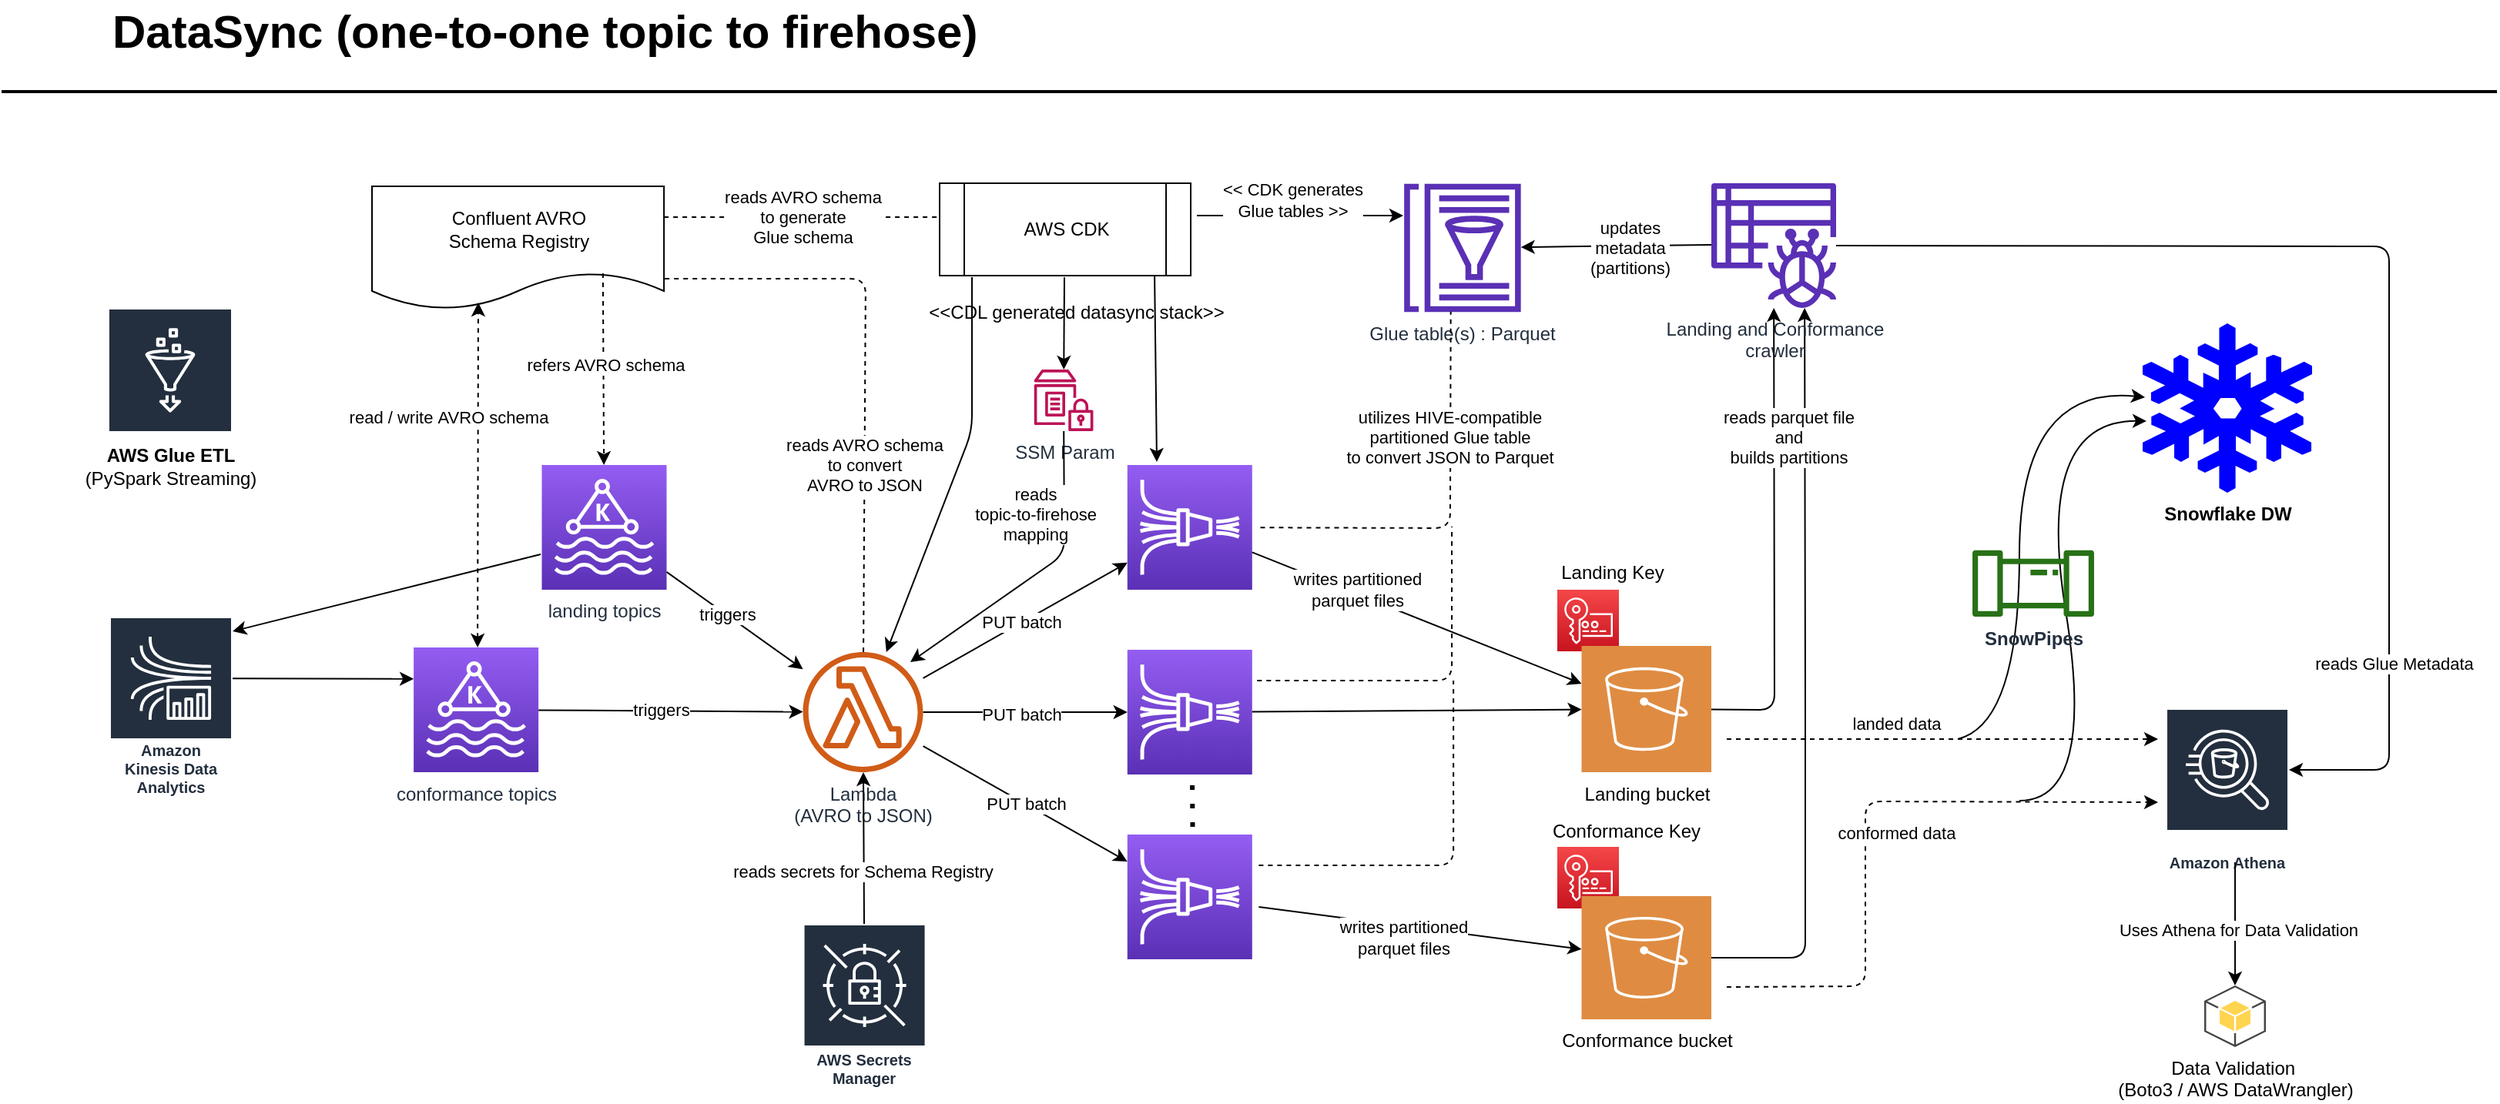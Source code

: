 <mxfile version="14.1.3" type="device"><diagram id="Ht1M8jgEwFfnCIfOTk4-" name="original (one-to-one)"><mxGraphModel dx="1976" dy="500" grid="1" gridSize="10" guides="1" tooltips="1" connect="1" arrows="1" fold="1" page="1" pageScale="1" pageWidth="1169" pageHeight="827" math="0" shadow="0"><root><mxCell id="0"/><mxCell id="1" parent="0"/><mxCell id="JS934-HmC8TMMNrwpRK_-74" value="" style="curved=1;endArrow=classic;html=1;entryX=0.023;entryY=0.577;entryDx=0;entryDy=0;entryPerimeter=0;" edge="1" parent="1" target="JS934-HmC8TMMNrwpRK_-72"><mxGeometry width="50" height="50" relative="1" as="geometry"><mxPoint x="1120" y="600" as="sourcePoint"/><mxPoint x="1170" y="550" as="targetPoint"/><Array as="points"><mxPoint x="1170" y="600"/><mxPoint x="1130" y="353"/></Array></mxGeometry></mxCell><mxCell id="JS934-HmC8TMMNrwpRK_-73" value="" style="curved=1;endArrow=classic;html=1;entryX=0.014;entryY=0.436;entryDx=0;entryDy=0;entryPerimeter=0;" edge="1" parent="1" target="JS934-HmC8TMMNrwpRK_-72"><mxGeometry width="50" height="50" relative="1" as="geometry"><mxPoint x="1080" y="560" as="sourcePoint"/><mxPoint x="1195" y="331" as="targetPoint"/><Array as="points"><mxPoint x="1120" y="550"/><mxPoint x="1120" y="330"/></Array></mxGeometry></mxCell><mxCell id="JS934-HmC8TMMNrwpRK_-63" value="" style="endArrow=classic;html=1;" edge="1" parent="1" source="JS934-HmC8TMMNrwpRK_-31"><mxGeometry width="50" height="50" relative="1" as="geometry"><mxPoint x="940" y="540.753" as="sourcePoint"/><mxPoint x="980.567" y="280" as="targetPoint"/><Array as="points"><mxPoint x="981" y="702"/><mxPoint x="981" y="541"/></Array></mxGeometry></mxCell><mxCell id="-QjtrjUzRDEMRZ5MF8oH-47" value="DataSync (one-to-one topic to firehose)&lt;br&gt;" style="text;html=1;resizable=0;points=[];autosize=1;align=left;verticalAlign=top;spacingTop=-4;fontSize=30;fontStyle=1" parent="1" vertex="1"><mxGeometry x="-120" y="80" width="580" height="40" as="geometry"/></mxCell><mxCell id="SCVMTBWpLvtzJIhz15lM-1" value="" style="line;strokeWidth=2;html=1;fontSize=14;" parent="1" vertex="1"><mxGeometry x="-190" y="134.5" width="1620" height="10" as="geometry"/></mxCell><mxCell id="JS934-HmC8TMMNrwpRK_-50" value="Amazon Athena" style="outlineConnect=0;fontColor=#232F3E;gradientColor=none;strokeColor=#ffffff;fillColor=#232F3E;dashed=0;verticalLabelPosition=middle;verticalAlign=bottom;align=center;html=1;whiteSpace=wrap;fontSize=10;fontStyle=1;spacing=3;shape=mxgraph.aws4.productIcon;prIcon=mxgraph.aws4.athena;" vertex="1" parent="1"><mxGeometry x="1215" y="540" width="80" height="110" as="geometry"/></mxCell><mxCell id="JS934-HmC8TMMNrwpRK_-51" value="Landing and Conformance &lt;br&gt;crawler" style="outlineConnect=0;fontColor=#232F3E;gradientColor=none;fillColor=#5A30B5;strokeColor=none;dashed=0;verticalLabelPosition=bottom;verticalAlign=top;align=center;html=1;fontSize=12;fontStyle=0;aspect=fixed;pointerEvents=1;shape=mxgraph.aws4.glue_crawlers;" vertex="1" parent="1"><mxGeometry x="920" y="199" width="81" height="81" as="geometry"/></mxCell><mxCell id="JS934-HmC8TMMNrwpRK_-57" value="Amazon Kinesis Data Analytics" style="outlineConnect=0;fontColor=#232F3E;gradientColor=none;strokeColor=#ffffff;fillColor=#232F3E;dashed=0;verticalLabelPosition=middle;verticalAlign=bottom;align=center;html=1;whiteSpace=wrap;fontSize=10;fontStyle=1;spacing=3;shape=mxgraph.aws4.productIcon;prIcon=mxgraph.aws4.kinesis_data_analytics;" vertex="1" parent="1"><mxGeometry x="-120" y="480.5" width="80" height="120" as="geometry"/></mxCell><mxCell id="JS934-HmC8TMMNrwpRK_-2" value="Confluent AVRO&lt;br&gt;Schema Registry" style="shape=document;whiteSpace=wrap;html=1;boundedLbl=1;" vertex="1" parent="1"><mxGeometry x="50.5" y="201" width="189.549" height="80" as="geometry"/></mxCell><mxCell id="JS934-HmC8TMMNrwpRK_-3" value="Lambda&lt;br&gt;(AVRO to JSON)" style="outlineConnect=0;fontColor=#232F3E;gradientColor=none;fillColor=#D05C17;strokeColor=none;dashed=0;verticalLabelPosition=bottom;verticalAlign=top;align=center;html=1;fontSize=12;fontStyle=0;aspect=fixed;pointerEvents=1;shape=mxgraph.aws4.lambda_function;" vertex="1" parent="1"><mxGeometry x="330.293" y="503.5" width="78" height="78" as="geometry"/></mxCell><mxCell id="JS934-HmC8TMMNrwpRK_-4" value="landing topics" style="outlineConnect=0;fontColor=#232F3E;gradientColor=#945DF2;gradientDirection=north;fillColor=#5A30B5;strokeColor=#ffffff;dashed=0;verticalLabelPosition=bottom;verticalAlign=top;align=center;html=1;fontSize=12;fontStyle=0;aspect=fixed;shape=mxgraph.aws4.resourceIcon;resIcon=mxgraph.aws4.managed_streaming_for_kafka;" vertex="1" parent="1"><mxGeometry x="160.752" y="382" width="81" height="81" as="geometry"/></mxCell><mxCell id="JS934-HmC8TMMNrwpRK_-6" value="" style="outlineConnect=0;fontColor=#232F3E;gradientColor=#945DF2;gradientDirection=north;fillColor=#5A30B5;strokeColor=#ffffff;dashed=0;verticalLabelPosition=bottom;verticalAlign=top;align=center;html=1;fontSize=12;fontStyle=0;aspect=fixed;shape=mxgraph.aws4.resourceIcon;resIcon=mxgraph.aws4.kinesis_data_firehose;" vertex="1" parent="1"><mxGeometry x="540.902" y="382" width="81" height="81" as="geometry"/></mxCell><mxCell id="JS934-HmC8TMMNrwpRK_-7" value="" style="outlineConnect=0;fontColor=#232F3E;gradientColor=#945DF2;gradientDirection=north;fillColor=#5A30B5;strokeColor=#ffffff;dashed=0;verticalLabelPosition=bottom;verticalAlign=top;align=center;html=1;fontSize=12;fontStyle=0;aspect=fixed;shape=mxgraph.aws4.resourceIcon;resIcon=mxgraph.aws4.kinesis_data_firehose;" vertex="1" parent="1"><mxGeometry x="540.902" y="502" width="81" height="81" as="geometry"/></mxCell><mxCell id="JS934-HmC8TMMNrwpRK_-8" value="" style="outlineConnect=0;fontColor=#232F3E;gradientColor=#945DF2;gradientDirection=north;fillColor=#5A30B5;strokeColor=#ffffff;dashed=0;verticalLabelPosition=bottom;verticalAlign=top;align=center;html=1;fontSize=12;fontStyle=0;aspect=fixed;shape=mxgraph.aws4.resourceIcon;resIcon=mxgraph.aws4.kinesis_data_firehose;" vertex="1" parent="1"><mxGeometry x="540.902" y="622" width="81" height="81" as="geometry"/></mxCell><mxCell id="JS934-HmC8TMMNrwpRK_-9" value="conformance topics" style="outlineConnect=0;fontColor=#232F3E;gradientColor=#945DF2;gradientDirection=north;fillColor=#5A30B5;strokeColor=#ffffff;dashed=0;verticalLabelPosition=bottom;verticalAlign=top;align=center;html=1;fontSize=12;fontStyle=0;aspect=fixed;shape=mxgraph.aws4.resourceIcon;resIcon=mxgraph.aws4.managed_streaming_for_kafka;" vertex="1" parent="1"><mxGeometry x="77.561" y="500.5" width="81" height="81" as="geometry"/></mxCell><mxCell id="JS934-HmC8TMMNrwpRK_-10" value="" style="endArrow=classic;html=1;" edge="1" parent="1" source="JS934-HmC8TMMNrwpRK_-4" target="JS934-HmC8TMMNrwpRK_-3"><mxGeometry x="56.5" y="199" width="50" height="50" as="geometry"><mxPoint x="382.945" y="412" as="sourcePoint"/><mxPoint x="435.598" y="362" as="targetPoint"/></mxGeometry></mxCell><mxCell id="JS934-HmC8TMMNrwpRK_-42" value="triggers" style="edgeLabel;html=1;align=center;verticalAlign=middle;resizable=0;points=[];" vertex="1" connectable="0" parent="JS934-HmC8TMMNrwpRK_-10"><mxGeometry x="-0.107" relative="1" as="geometry"><mxPoint y="-1" as="offset"/></mxGeometry></mxCell><mxCell id="JS934-HmC8TMMNrwpRK_-11" value="" style="endArrow=classic;html=1;" edge="1" parent="1" source="JS934-HmC8TMMNrwpRK_-9" target="JS934-HmC8TMMNrwpRK_-3"><mxGeometry x="56.5" y="199" width="50" height="50" as="geometry"><mxPoint x="214.457" y="572" as="sourcePoint"/><mxPoint x="267.11" y="522" as="targetPoint"/></mxGeometry></mxCell><mxCell id="JS934-HmC8TMMNrwpRK_-41" value="triggers" style="edgeLabel;html=1;align=center;verticalAlign=middle;resizable=0;points=[];" vertex="1" connectable="0" parent="JS934-HmC8TMMNrwpRK_-11"><mxGeometry x="-0.082" y="-3" relative="1" as="geometry"><mxPoint y="-4.21" as="offset"/></mxGeometry></mxCell><mxCell id="JS934-HmC8TMMNrwpRK_-12" value="" style="endArrow=classic;dashed=1;html=1;exitX=0.791;exitY=0.706;exitDx=0;exitDy=0;exitPerimeter=0;" edge="1" parent="1" source="JS934-HmC8TMMNrwpRK_-2" target="JS934-HmC8TMMNrwpRK_-4"><mxGeometry x="56.5" y="199" width="50" height="50" as="geometry"><mxPoint x="200" y="280" as="sourcePoint"/><mxPoint x="382.945" y="412" as="targetPoint"/></mxGeometry></mxCell><mxCell id="JS934-HmC8TMMNrwpRK_-55" value="refers AVRO schema" style="edgeLabel;html=1;align=center;verticalAlign=middle;resizable=0;points=[];" vertex="1" connectable="0" parent="JS934-HmC8TMMNrwpRK_-12"><mxGeometry x="-0.137" y="2" relative="1" as="geometry"><mxPoint x="-1.13" y="6.02" as="offset"/></mxGeometry></mxCell><mxCell id="JS934-HmC8TMMNrwpRK_-14" value="" style="endArrow=none;dashed=1;html=1;entryX=1;entryY=0.75;entryDx=0;entryDy=0;" edge="1" parent="1" source="JS934-HmC8TMMNrwpRK_-3" target="JS934-HmC8TMMNrwpRK_-2"><mxGeometry x="56.5" y="199" width="50" height="50" as="geometry"><mxPoint x="351.354" y="412" as="sourcePoint"/><mxPoint x="249.208" y="282" as="targetPoint"/><Array as="points"><mxPoint x="371" y="261"/></Array></mxGeometry></mxCell><mxCell id="JS934-HmC8TMMNrwpRK_-40" value="reads AVRO schema&lt;br&gt;to convert &lt;br&gt;AVRO to JSON" style="edgeLabel;html=1;align=center;verticalAlign=middle;resizable=0;points=[];" vertex="1" connectable="0" parent="JS934-HmC8TMMNrwpRK_-14"><mxGeometry x="-0.324" y="-2" relative="1" as="geometry"><mxPoint x="-3" y="4.49" as="offset"/></mxGeometry></mxCell><mxCell id="JS934-HmC8TMMNrwpRK_-15" value="" style="endArrow=classic;html=1;" edge="1" parent="1" source="JS934-HmC8TMMNrwpRK_-3" target="JS934-HmC8TMMNrwpRK_-6"><mxGeometry x="56.5" y="199" width="50" height="50" as="geometry"><mxPoint x="372.415" y="472" as="sourcePoint"/><mxPoint x="425.067" y="422" as="targetPoint"/></mxGeometry></mxCell><mxCell id="JS934-HmC8TMMNrwpRK_-45" value="PUT batch" style="edgeLabel;html=1;align=center;verticalAlign=middle;resizable=0;points=[];" vertex="1" connectable="0" parent="JS934-HmC8TMMNrwpRK_-15"><mxGeometry x="-0.033" y="1" relative="1" as="geometry"><mxPoint as="offset"/></mxGeometry></mxCell><mxCell id="JS934-HmC8TMMNrwpRK_-16" value="" style="endArrow=classic;html=1;" edge="1" parent="1" source="JS934-HmC8TMMNrwpRK_-3" target="JS934-HmC8TMMNrwpRK_-7"><mxGeometry x="56.5" y="199" width="50" height="50" as="geometry"><mxPoint x="422.961" y="448.468" as="sourcePoint"/><mxPoint x="551.433" y="376.418" as="targetPoint"/></mxGeometry></mxCell><mxCell id="JS934-HmC8TMMNrwpRK_-46" value="PUT batch" style="edgeLabel;html=1;align=center;verticalAlign=middle;resizable=0;points=[];" vertex="1" connectable="0" parent="JS934-HmC8TMMNrwpRK_-16"><mxGeometry x="-0.039" y="-1" relative="1" as="geometry"><mxPoint as="offset"/></mxGeometry></mxCell><mxCell id="JS934-HmC8TMMNrwpRK_-17" value="" style="endArrow=none;dashed=1;html=1;dashPattern=1 3;strokeWidth=3;" edge="1" parent="1"><mxGeometry x="56.5" y="199" width="50" height="50" as="geometry"><mxPoint x="583.248" y="617" as="sourcePoint"/><mxPoint x="583.024" y="587" as="targetPoint"/></mxGeometry></mxCell><mxCell id="JS934-HmC8TMMNrwpRK_-18" value="PUT batch" style="endArrow=classic;html=1;" edge="1" parent="1" source="JS934-HmC8TMMNrwpRK_-3" target="JS934-HmC8TMMNrwpRK_-8"><mxGeometry x="56.5" y="199" width="50" height="50" as="geometry"><mxPoint x="422.961" y="471.5" as="sourcePoint"/><mxPoint x="551.433" y="471.5" as="targetPoint"/></mxGeometry></mxCell><mxCell id="JS934-HmC8TMMNrwpRK_-19" value="Glue table(s) : Parquet" style="outlineConnect=0;fontColor=#232F3E;gradientColor=none;fillColor=#5A30B5;strokeColor=none;dashed=0;verticalLabelPosition=bottom;verticalAlign=top;align=center;html=1;fontSize=12;fontStyle=0;aspect=fixed;pointerEvents=1;shape=mxgraph.aws4.glue_data_catalog;" vertex="1" parent="1"><mxGeometry x="720.0" y="199.34" width="76.92" height="83.33" as="geometry"/></mxCell><mxCell id="JS934-HmC8TMMNrwpRK_-20" value="AWS CDK" style="shape=process;whiteSpace=wrap;html=1;backgroundOutline=1;" vertex="1" parent="1"><mxGeometry x="419" y="199" width="163.02" height="60" as="geometry"/></mxCell><mxCell id="JS934-HmC8TMMNrwpRK_-24" value="" style="endArrow=classic;html=1;" edge="1" parent="1"><mxGeometry x="59.5" y="199" width="50" height="50" as="geometry"><mxPoint x="586" y="220" as="sourcePoint"/><mxPoint x="720" y="220" as="targetPoint"/></mxGeometry></mxCell><mxCell id="JS934-HmC8TMMNrwpRK_-25" value="&amp;lt;&amp;lt; CDK generates &lt;br&gt;Glue tables &amp;gt;&amp;gt;" style="edgeLabel;html=1;align=center;verticalAlign=middle;resizable=0;points=[];" vertex="1" connectable="0" parent="JS934-HmC8TMMNrwpRK_-24"><mxGeometry x="-0.076" y="-2" relative="1" as="geometry"><mxPoint y="-12" as="offset"/></mxGeometry></mxCell><mxCell id="JS934-HmC8TMMNrwpRK_-26" value="reads AVRO schema &lt;br&gt;to generate &lt;br&gt;Glue schema" style="endArrow=none;dashed=1;html=1;exitX=1;exitY=0.25;exitDx=0;exitDy=0;entryX=0;entryY=0.367;entryDx=0;entryDy=0;entryPerimeter=0;" edge="1" parent="1" source="JS934-HmC8TMMNrwpRK_-2" target="JS934-HmC8TMMNrwpRK_-20"><mxGeometry x="56.5" y="199" width="50" height="50" as="geometry"><mxPoint x="309.232" y="282" as="sourcePoint"/><mxPoint x="361.884" y="232" as="targetPoint"/></mxGeometry></mxCell><mxCell id="JS934-HmC8TMMNrwpRK_-33" value="" style="endArrow=classic;html=1;" edge="1" parent="1" source="JS934-HmC8TMMNrwpRK_-6"><mxGeometry x="56.5" y="199" width="50" height="50" as="geometry"><mxPoint x="422.961" y="529.274" as="sourcePoint"/><mxPoint x="835.756" y="524" as="targetPoint"/></mxGeometry></mxCell><mxCell id="JS934-HmC8TMMNrwpRK_-47" value="writes partitioned &lt;br&gt;parquet files" style="edgeLabel;html=1;align=center;verticalAlign=middle;resizable=0;points=[];" vertex="1" connectable="0" parent="JS934-HmC8TMMNrwpRK_-33"><mxGeometry x="-0.159" y="3" relative="1" as="geometry"><mxPoint x="-23.11" y="-8.83" as="offset"/></mxGeometry></mxCell><mxCell id="JS934-HmC8TMMNrwpRK_-34" value="" style="endArrow=classic;html=1;" edge="1" parent="1" source="JS934-HmC8TMMNrwpRK_-7" target="JS934-HmC8TMMNrwpRK_-32"><mxGeometry x="56.5" y="199" width="50" height="50" as="geometry"><mxPoint x="636.73" y="449.598" as="sourcePoint"/><mxPoint x="825.226" y="521" as="targetPoint"/></mxGeometry></mxCell><mxCell id="JS934-HmC8TMMNrwpRK_-35" value="" style="endArrow=classic;html=1;" edge="1" parent="1" target="JS934-HmC8TMMNrwpRK_-31"><mxGeometry x="56.5" y="199" width="50" height="50" as="geometry"><mxPoint x="626.199" y="669" as="sourcePoint"/><mxPoint x="846.287" y="534" as="targetPoint"/></mxGeometry></mxCell><mxCell id="JS934-HmC8TMMNrwpRK_-49" value="writes partitioned&lt;br&gt;parquet files" style="edgeLabel;html=1;align=center;verticalAlign=middle;resizable=0;points=[];" vertex="1" connectable="0" parent="JS934-HmC8TMMNrwpRK_-35"><mxGeometry x="-0.269" y="2" relative="1" as="geometry"><mxPoint x="17.19" y="11.97" as="offset"/></mxGeometry></mxCell><mxCell id="JS934-HmC8TMMNrwpRK_-36" value="" style="endArrow=none;dashed=1;html=1;" edge="1" parent="1"><mxGeometry x="56.5" y="199" width="50" height="50" as="geometry"><mxPoint x="627.252" y="422.629" as="sourcePoint"/><mxPoint x="750.833" y="282.33" as="targetPoint"/><Array as="points"><mxPoint x="750.459" y="423"/></Array></mxGeometry></mxCell><mxCell id="JS934-HmC8TMMNrwpRK_-39" value="utilizes HIVE-compatible&lt;br&gt;partitioned Glue table &lt;br&gt;to convert JSON to Parquet" style="edgeLabel;html=1;align=center;verticalAlign=middle;resizable=0;points=[];" vertex="1" connectable="0" parent="JS934-HmC8TMMNrwpRK_-36"><mxGeometry x="0.354" y="2" relative="1" as="geometry"><mxPoint x="1.32" y="-4" as="offset"/></mxGeometry></mxCell><mxCell id="JS934-HmC8TMMNrwpRK_-37" value="" style="endArrow=none;dashed=1;html=1;" edge="1" parent="1"><mxGeometry x="56.5" y="199" width="50" height="50" as="geometry"><mxPoint x="625.146" y="522" as="sourcePoint"/><mxPoint x="751.512" y="422" as="targetPoint"/><Array as="points"><mxPoint x="751.512" y="522"/></Array></mxGeometry></mxCell><mxCell id="JS934-HmC8TMMNrwpRK_-38" value="" style="endArrow=none;dashed=1;html=1;" edge="1" parent="1"><mxGeometry x="56.5" y="199" width="50" height="50" as="geometry"><mxPoint x="626.199" y="642" as="sourcePoint"/><mxPoint x="752.565" y="522" as="targetPoint"/><Array as="points"><mxPoint x="752.565" y="642"/></Array></mxGeometry></mxCell><mxCell id="JS934-HmC8TMMNrwpRK_-54" value="" style="endArrow=classic;startArrow=classic;dashed=1;html=1;entryX=0.364;entryY=0.944;entryDx=0;entryDy=0;entryPerimeter=0;" edge="1" parent="1" target="JS934-HmC8TMMNrwpRK_-2"><mxGeometry x="56.5" y="199" width="50" height="50" as="geometry"><mxPoint x="119.051" y="500.5" as="sourcePoint"/><mxPoint x="119" y="300" as="targetPoint"/></mxGeometry></mxCell><mxCell id="JS934-HmC8TMMNrwpRK_-56" value="read / write&amp;nbsp;AVRO schema" style="edgeLabel;html=1;align=center;verticalAlign=middle;resizable=0;points=[];" vertex="1" connectable="0" parent="JS934-HmC8TMMNrwpRK_-54"><mxGeometry x="-0.157" y="3" relative="1" as="geometry"><mxPoint x="-16.03" y="-55.5" as="offset"/></mxGeometry></mxCell><mxCell id="JS934-HmC8TMMNrwpRK_-58" value="" style="endArrow=classic;html=1;entryX=1;entryY=0.079;entryDx=0;entryDy=0;entryPerimeter=0;" edge="1" parent="1" target="JS934-HmC8TMMNrwpRK_-57"><mxGeometry width="50" height="50" relative="1" as="geometry"><mxPoint x="160" y="440" as="sourcePoint"/><mxPoint x="-40" y="380" as="targetPoint"/></mxGeometry></mxCell><mxCell id="JS934-HmC8TMMNrwpRK_-61" value="" style="endArrow=classic;html=1;" edge="1" parent="1"><mxGeometry width="50" height="50" relative="1" as="geometry"><mxPoint x="-40" y="520.601" as="sourcePoint"/><mxPoint x="77.561" y="520.898" as="targetPoint"/></mxGeometry></mxCell><mxCell id="JS934-HmC8TMMNrwpRK_-62" value="" style="endArrow=classic;html=1;" edge="1" parent="1" source="JS934-HmC8TMMNrwpRK_-32" target="JS934-HmC8TMMNrwpRK_-51"><mxGeometry width="50" height="50" relative="1" as="geometry"><mxPoint x="930" y="470" as="sourcePoint"/><mxPoint x="980" y="420" as="targetPoint"/><Array as="points"><mxPoint x="961" y="541"/></Array></mxGeometry></mxCell><mxCell id="JS934-HmC8TMMNrwpRK_-64" value="reads parquet file &lt;br&gt;and &lt;br&gt;builds partitions" style="edgeLabel;html=1;align=center;verticalAlign=middle;resizable=0;points=[];" vertex="1" connectable="0" parent="JS934-HmC8TMMNrwpRK_-62"><mxGeometry x="0.444" y="-3" relative="1" as="geometry"><mxPoint x="6.29" as="offset"/></mxGeometry></mxCell><mxCell id="JS934-HmC8TMMNrwpRK_-65" value="" style="endArrow=classic;html=1;" edge="1" parent="1" target="JS934-HmC8TMMNrwpRK_-19"><mxGeometry width="50" height="50" relative="1" as="geometry"><mxPoint x="920" y="239" as="sourcePoint"/><mxPoint x="786.182" y="239.455" as="targetPoint"/></mxGeometry></mxCell><mxCell id="JS934-HmC8TMMNrwpRK_-66" value="updates &lt;br&gt;metadata &lt;br&gt;(partitions)" style="edgeLabel;html=1;align=center;verticalAlign=middle;resizable=0;points=[];" vertex="1" connectable="0" parent="JS934-HmC8TMMNrwpRK_-65"><mxGeometry x="0.203" y="1" relative="1" as="geometry"><mxPoint x="20.99" y="0.22" as="offset"/></mxGeometry></mxCell><mxCell id="JS934-HmC8TMMNrwpRK_-67" value="" style="endArrow=classic;dashed=1;html=1;" edge="1" parent="1"><mxGeometry width="50" height="50" relative="1" as="geometry"><mxPoint x="930" y="560" as="sourcePoint"/><mxPoint x="1210" y="560" as="targetPoint"/></mxGeometry></mxCell><mxCell id="JS934-HmC8TMMNrwpRK_-71" value="landed data" style="edgeLabel;html=1;align=center;verticalAlign=middle;resizable=0;points=[];" vertex="1" connectable="0" parent="JS934-HmC8TMMNrwpRK_-67"><mxGeometry x="0.194" relative="1" as="geometry"><mxPoint x="-57" y="-10" as="offset"/></mxGeometry></mxCell><mxCell id="JS934-HmC8TMMNrwpRK_-69" value="" style="endArrow=classic;dashed=1;html=1;" edge="1" parent="1"><mxGeometry width="50" height="50" relative="1" as="geometry"><mxPoint x="930" y="721" as="sourcePoint"/><mxPoint x="1210" y="601" as="targetPoint"/><Array as="points"><mxPoint x="1020" y="720.5"/><mxPoint x="1020" y="600.5"/></Array></mxGeometry></mxCell><mxCell id="JS934-HmC8TMMNrwpRK_-70" value="conformed data" style="edgeLabel;html=1;align=center;verticalAlign=middle;resizable=0;points=[];" vertex="1" connectable="0" parent="JS934-HmC8TMMNrwpRK_-69"><mxGeometry x="0.029" y="-1" relative="1" as="geometry"><mxPoint x="19" y="16" as="offset"/></mxGeometry></mxCell><mxCell id="JS934-HmC8TMMNrwpRK_-72" value="&lt;b&gt;Snowflake DW&lt;/b&gt;" style="shape=mxgraph.signs.nature.snowflake;html=1;pointerEvents=1;fillColor=#0000FF;strokeColor=none;verticalLabelPosition=bottom;verticalAlign=top;align=center;" vertex="1" parent="1"><mxGeometry x="1200" y="290" width="110" height="110" as="geometry"/></mxCell><mxCell id="JS934-HmC8TMMNrwpRK_-76" value="&lt;b&gt;SnowPipes&lt;/b&gt;" style="outlineConnect=0;fontColor=#232F3E;gradientColor=none;fillColor=#277116;strokeColor=none;dashed=0;verticalLabelPosition=bottom;verticalAlign=top;align=center;html=1;fontSize=12;fontStyle=0;aspect=fixed;pointerEvents=1;shape=mxgraph.aws4.iot_analytics_pipeline;" vertex="1" parent="1"><mxGeometry x="1089" y="437.43" width="80" height="43.07" as="geometry"/></mxCell><mxCell id="JS934-HmC8TMMNrwpRK_-81" value="" style="endArrow=classic;html=1;" edge="1" parent="1" source="JS934-HmC8TMMNrwpRK_-51"><mxGeometry width="50" height="50" relative="1" as="geometry"><mxPoint x="1090" y="260" as="sourcePoint"/><mxPoint x="1295" y="580" as="targetPoint"/><Array as="points"><mxPoint x="1360" y="240"/><mxPoint x="1360" y="580"/></Array></mxGeometry></mxCell><mxCell id="JS934-HmC8TMMNrwpRK_-83" value="reads Glue Metadata" style="edgeLabel;html=1;align=center;verticalAlign=middle;resizable=0;points=[];" vertex="1" connectable="0" parent="JS934-HmC8TMMNrwpRK_-81"><mxGeometry x="0.648" y="3" relative="1" as="geometry"><mxPoint as="offset"/></mxGeometry></mxCell><mxCell id="JS934-HmC8TMMNrwpRK_-84" value="Data Validation&amp;nbsp;&lt;br&gt;(Boto3 / AWS DataWrangler)" style="outlineConnect=0;dashed=0;verticalLabelPosition=bottom;verticalAlign=top;align=center;html=1;shape=mxgraph.aws3.android;fillColor=#FFD44F;gradientColor=none;" vertex="1" parent="1"><mxGeometry x="1240" y="720" width="40" height="40" as="geometry"/></mxCell><mxCell id="JS934-HmC8TMMNrwpRK_-85" value="AWS Secrets Manager" style="outlineConnect=0;fontColor=#232F3E;gradientColor=none;strokeColor=#ffffff;fillColor=#232F3E;dashed=0;verticalLabelPosition=middle;verticalAlign=bottom;align=center;html=1;whiteSpace=wrap;fontSize=10;fontStyle=1;spacing=3;shape=mxgraph.aws4.productIcon;prIcon=mxgraph.aws4.secrets_manager;" vertex="1" parent="1"><mxGeometry x="330.29" y="680" width="80" height="110" as="geometry"/></mxCell><mxCell id="JS934-HmC8TMMNrwpRK_-86" value="SSM Param" style="outlineConnect=0;fontColor=#232F3E;gradientColor=none;fillColor=#BC1356;strokeColor=none;dashed=0;verticalLabelPosition=bottom;verticalAlign=top;align=center;html=1;fontSize=12;fontStyle=0;aspect=fixed;pointerEvents=1;shape=mxgraph.aws4.parameter_store;" vertex="1" parent="1"><mxGeometry x="480.28" y="320" width="38.46" height="40" as="geometry"/></mxCell><mxCell id="JS934-HmC8TMMNrwpRK_-91" value="" style="outlineConnect=0;fontColor=#232F3E;gradientColor=#F54749;gradientDirection=north;fillColor=#C7131F;strokeColor=#ffffff;dashed=0;verticalLabelPosition=bottom;verticalAlign=top;align=center;html=1;fontSize=12;fontStyle=0;aspect=fixed;shape=mxgraph.aws4.resourceIcon;resIcon=mxgraph.aws4.key_management_service;" vertex="1" parent="1"><mxGeometry x="820" y="463" width="40" height="40" as="geometry"/></mxCell><mxCell id="JS934-HmC8TMMNrwpRK_-92" value="" style="outlineConnect=0;fontColor=#232F3E;gradientColor=#F54749;gradientDirection=north;fillColor=#C7131F;strokeColor=#ffffff;dashed=0;verticalLabelPosition=bottom;verticalAlign=top;align=center;html=1;fontSize=12;fontStyle=0;aspect=fixed;shape=mxgraph.aws4.resourceIcon;resIcon=mxgraph.aws4.key_management_service;" vertex="1" parent="1"><mxGeometry x="820" y="630" width="40" height="40" as="geometry"/></mxCell><mxCell id="JS934-HmC8TMMNrwpRK_-32" value="Landing bucket" style="pointerEvents=1;shadow=0;dashed=0;html=1;strokeColor=none;fillColor=#DF8C42;labelPosition=center;verticalLabelPosition=bottom;verticalAlign=top;align=center;outlineConnect=0;shape=mxgraph.veeam2.aws_s3;" vertex="1" parent="1"><mxGeometry x="835.756" y="499.5" width="84.244" height="82" as="geometry"/></mxCell><mxCell id="JS934-HmC8TMMNrwpRK_-31" value="Conformance bucket" style="pointerEvents=1;shadow=0;dashed=0;html=1;strokeColor=none;fillColor=#DF8C42;labelPosition=center;verticalLabelPosition=bottom;verticalAlign=top;align=center;outlineConnect=0;shape=mxgraph.veeam2.aws_s3;" vertex="1" parent="1"><mxGeometry x="835.756" y="662" width="84.244" height="80" as="geometry"/></mxCell><mxCell id="JS934-HmC8TMMNrwpRK_-93" value="Landing Key" style="text;html=1;strokeColor=none;fillColor=none;align=center;verticalAlign=middle;whiteSpace=wrap;rounded=0;" vertex="1" parent="1"><mxGeometry x="820.76" y="440" width="70" height="23" as="geometry"/></mxCell><mxCell id="JS934-HmC8TMMNrwpRK_-94" value="Conformance Key" style="text;html=1;strokeColor=none;fillColor=none;align=center;verticalAlign=middle;whiteSpace=wrap;rounded=0;" vertex="1" parent="1"><mxGeometry x="810" y="610" width="110" height="20" as="geometry"/></mxCell><mxCell id="JS934-HmC8TMMNrwpRK_-95" value="" style="endArrow=classic;html=1;" edge="1" parent="1" target="JS934-HmC8TMMNrwpRK_-3"><mxGeometry width="50" height="50" relative="1" as="geometry"><mxPoint x="440" y="260" as="sourcePoint"/><mxPoint x="470" y="310" as="targetPoint"/><Array as="points"><mxPoint x="440" y="360"/></Array></mxGeometry></mxCell><mxCell id="JS934-HmC8TMMNrwpRK_-96" value="" style="endArrow=classic;html=1;" edge="1" parent="1" target="JS934-HmC8TMMNrwpRK_-86"><mxGeometry width="50" height="50" relative="1" as="geometry"><mxPoint x="500" y="260" as="sourcePoint"/><mxPoint x="640" y="320" as="targetPoint"/></mxGeometry></mxCell><mxCell id="JS934-HmC8TMMNrwpRK_-97" value="" style="endArrow=classic;html=1;exitX=0.856;exitY=0.992;exitDx=0;exitDy=0;exitPerimeter=0;" edge="1" parent="1" source="JS934-HmC8TMMNrwpRK_-20"><mxGeometry width="50" height="50" relative="1" as="geometry"><mxPoint x="600" y="340" as="sourcePoint"/><mxPoint x="560" y="380" as="targetPoint"/></mxGeometry></mxCell><mxCell id="JS934-HmC8TMMNrwpRK_-99" value="&amp;lt;&amp;lt;CDL generated datasync stack&amp;gt;&amp;gt;" style="text;html=1;strokeColor=none;fillColor=none;align=center;verticalAlign=middle;whiteSpace=wrap;rounded=0;" vertex="1" parent="1"><mxGeometry x="408.29" y="282.67" width="200" as="geometry"/></mxCell><mxCell id="JS934-HmC8TMMNrwpRK_-100" value="" style="endArrow=classic;html=1;" edge="1" parent="1" source="JS934-HmC8TMMNrwpRK_-85" target="JS934-HmC8TMMNrwpRK_-3"><mxGeometry width="50" height="50" relative="1" as="geometry"><mxPoint x="350" y="690" as="sourcePoint"/><mxPoint x="400" y="640" as="targetPoint"/></mxGeometry></mxCell><mxCell id="JS934-HmC8TMMNrwpRK_-101" value="reads secrets for Schema Registry" style="edgeLabel;html=1;align=center;verticalAlign=middle;resizable=0;points=[];" vertex="1" connectable="0" parent="JS934-HmC8TMMNrwpRK_-100"><mxGeometry x="-0.309" y="1" relative="1" as="geometry"><mxPoint as="offset"/></mxGeometry></mxCell><mxCell id="JS934-HmC8TMMNrwpRK_-102" value="" style="endArrow=classic;html=1;" edge="1" parent="1" source="JS934-HmC8TMMNrwpRK_-86"><mxGeometry width="50" height="50" relative="1" as="geometry"><mxPoint x="450" y="450" as="sourcePoint"/><mxPoint x="400" y="510" as="targetPoint"/><Array as="points"><mxPoint x="500" y="440"/></Array></mxGeometry></mxCell><mxCell id="JS934-HmC8TMMNrwpRK_-103" value="reads &lt;br&gt;topic-to-firehose&lt;br&gt;mapping" style="edgeLabel;html=1;align=center;verticalAlign=middle;resizable=0;points=[];" vertex="1" connectable="0" parent="JS934-HmC8TMMNrwpRK_-102"><mxGeometry x="-0.034" y="1" relative="1" as="geometry"><mxPoint x="-5.55" y="-37.14" as="offset"/></mxGeometry></mxCell><mxCell id="JS934-HmC8TMMNrwpRK_-104" value="" style="endArrow=classic;html=1;entryX=0.5;entryY=0;entryDx=0;entryDy=0;entryPerimeter=0;" edge="1" parent="1" target="JS934-HmC8TMMNrwpRK_-84"><mxGeometry width="50" height="50" relative="1" as="geometry"><mxPoint x="1260" y="640" as="sourcePoint"/><mxPoint x="1300" y="660" as="targetPoint"/></mxGeometry></mxCell><mxCell id="JS934-HmC8TMMNrwpRK_-105" value="Uses Athena for Data Validation" style="edgeLabel;html=1;align=center;verticalAlign=middle;resizable=0;points=[];" vertex="1" connectable="0" parent="JS934-HmC8TMMNrwpRK_-104"><mxGeometry x="0.1" y="2" relative="1" as="geometry"><mxPoint as="offset"/></mxGeometry></mxCell><mxCell id="JS934-HmC8TMMNrwpRK_-106" value="" style="outlineConnect=0;fontColor=#232F3E;gradientColor=none;strokeColor=#ffffff;fillColor=#232F3E;dashed=0;verticalLabelPosition=middle;verticalAlign=bottom;align=center;html=1;whiteSpace=wrap;fontSize=10;fontStyle=1;spacing=3;shape=mxgraph.aws4.productIcon;prIcon=mxgraph.aws4.glue;" vertex="1" parent="1"><mxGeometry x="-121" y="280" width="81" height="82" as="geometry"/></mxCell><mxCell id="JS934-HmC8TMMNrwpRK_-107" value="&lt;b&gt;AWS Glue ETL&lt;/b&gt;&lt;br&gt;(PySpark Streaming)" style="text;html=1;strokeColor=none;fillColor=none;align=center;verticalAlign=middle;whiteSpace=wrap;rounded=0;" vertex="1" parent="1"><mxGeometry x="-140.5" y="362" width="120" height="42" as="geometry"/></mxCell></root></mxGraphModel></diagram></mxfile>